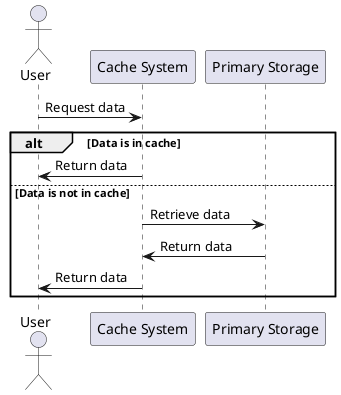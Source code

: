 @startuml
actor User
participant "Cache System" as Cache
participant "Primary Storage" as Storage

User -> Cache : Request data
alt Data is in cache
    Cache -> User : Return data
else Data is not in cache
    Cache -> Storage : Retrieve data
    Storage -> Cache : Return data
    Cache -> User : Return data
end
@enduml